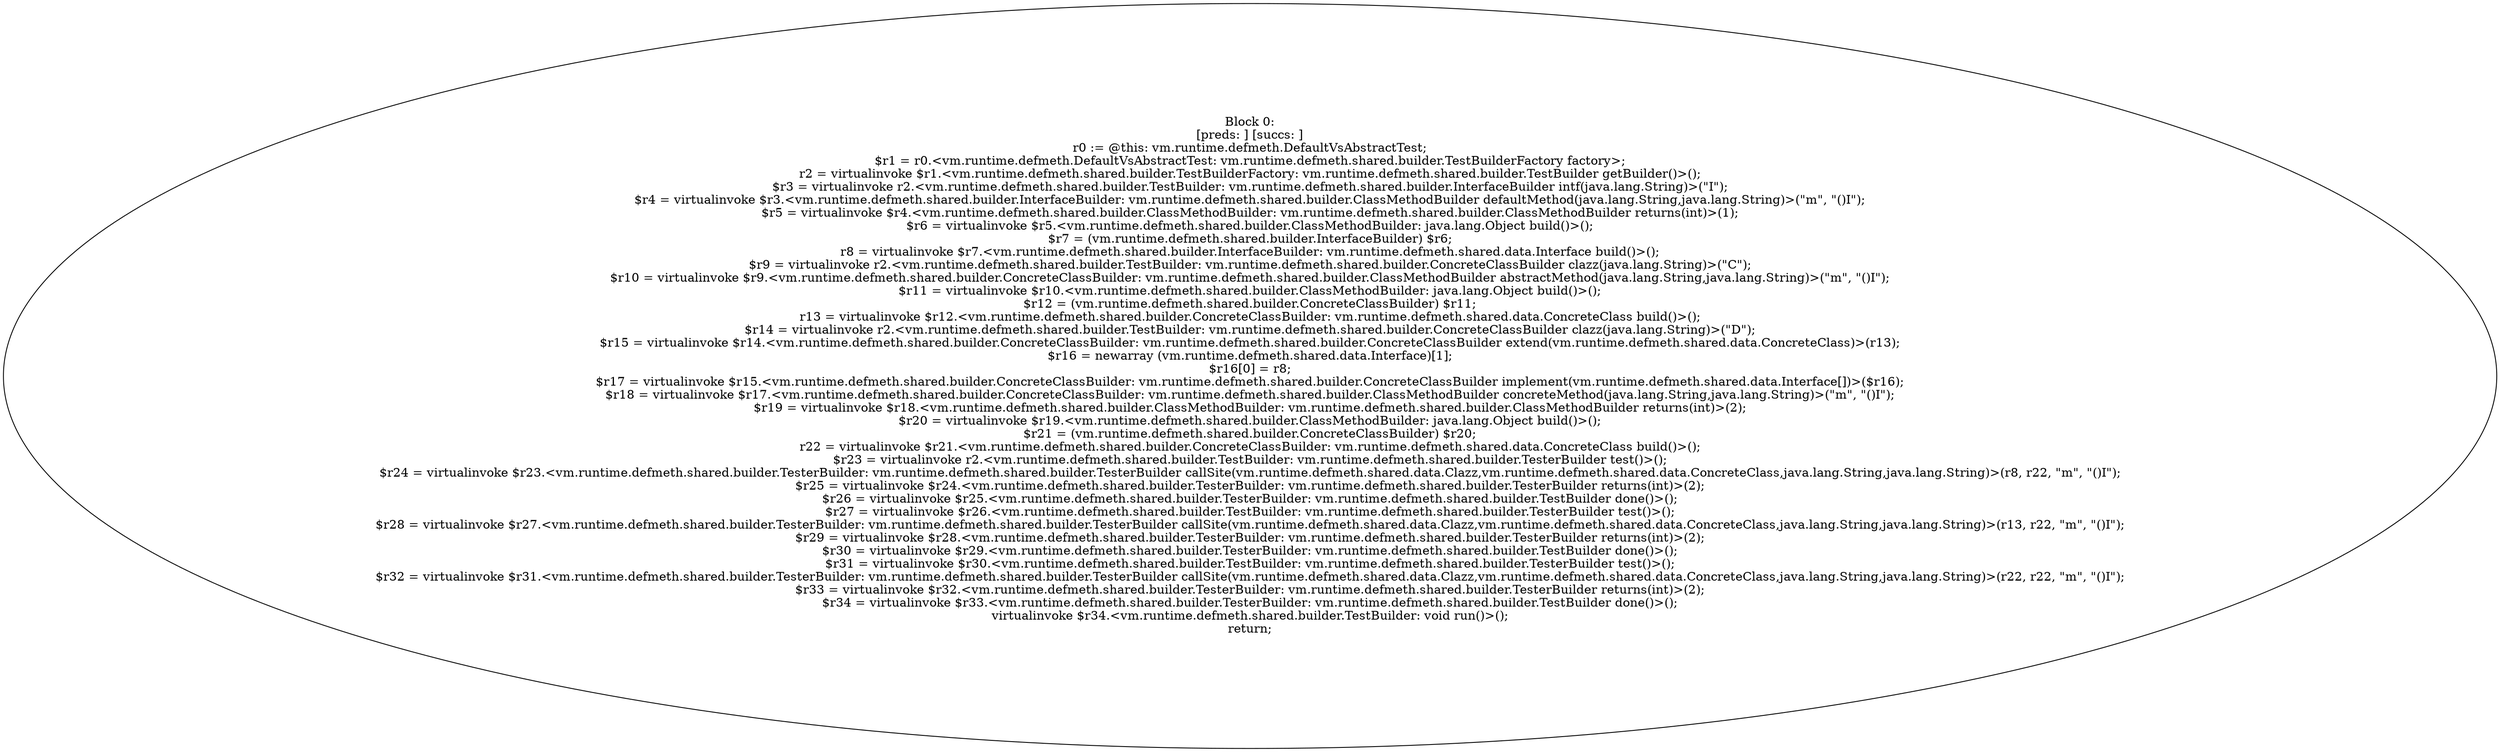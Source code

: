 digraph "unitGraph" {
    "Block 0:
[preds: ] [succs: ]
r0 := @this: vm.runtime.defmeth.DefaultVsAbstractTest;
$r1 = r0.<vm.runtime.defmeth.DefaultVsAbstractTest: vm.runtime.defmeth.shared.builder.TestBuilderFactory factory>;
r2 = virtualinvoke $r1.<vm.runtime.defmeth.shared.builder.TestBuilderFactory: vm.runtime.defmeth.shared.builder.TestBuilder getBuilder()>();
$r3 = virtualinvoke r2.<vm.runtime.defmeth.shared.builder.TestBuilder: vm.runtime.defmeth.shared.builder.InterfaceBuilder intf(java.lang.String)>(\"I\");
$r4 = virtualinvoke $r3.<vm.runtime.defmeth.shared.builder.InterfaceBuilder: vm.runtime.defmeth.shared.builder.ClassMethodBuilder defaultMethod(java.lang.String,java.lang.String)>(\"m\", \"()I\");
$r5 = virtualinvoke $r4.<vm.runtime.defmeth.shared.builder.ClassMethodBuilder: vm.runtime.defmeth.shared.builder.ClassMethodBuilder returns(int)>(1);
$r6 = virtualinvoke $r5.<vm.runtime.defmeth.shared.builder.ClassMethodBuilder: java.lang.Object build()>();
$r7 = (vm.runtime.defmeth.shared.builder.InterfaceBuilder) $r6;
r8 = virtualinvoke $r7.<vm.runtime.defmeth.shared.builder.InterfaceBuilder: vm.runtime.defmeth.shared.data.Interface build()>();
$r9 = virtualinvoke r2.<vm.runtime.defmeth.shared.builder.TestBuilder: vm.runtime.defmeth.shared.builder.ConcreteClassBuilder clazz(java.lang.String)>(\"C\");
$r10 = virtualinvoke $r9.<vm.runtime.defmeth.shared.builder.ConcreteClassBuilder: vm.runtime.defmeth.shared.builder.ClassMethodBuilder abstractMethod(java.lang.String,java.lang.String)>(\"m\", \"()I\");
$r11 = virtualinvoke $r10.<vm.runtime.defmeth.shared.builder.ClassMethodBuilder: java.lang.Object build()>();
$r12 = (vm.runtime.defmeth.shared.builder.ConcreteClassBuilder) $r11;
r13 = virtualinvoke $r12.<vm.runtime.defmeth.shared.builder.ConcreteClassBuilder: vm.runtime.defmeth.shared.data.ConcreteClass build()>();
$r14 = virtualinvoke r2.<vm.runtime.defmeth.shared.builder.TestBuilder: vm.runtime.defmeth.shared.builder.ConcreteClassBuilder clazz(java.lang.String)>(\"D\");
$r15 = virtualinvoke $r14.<vm.runtime.defmeth.shared.builder.ConcreteClassBuilder: vm.runtime.defmeth.shared.builder.ConcreteClassBuilder extend(vm.runtime.defmeth.shared.data.ConcreteClass)>(r13);
$r16 = newarray (vm.runtime.defmeth.shared.data.Interface)[1];
$r16[0] = r8;
$r17 = virtualinvoke $r15.<vm.runtime.defmeth.shared.builder.ConcreteClassBuilder: vm.runtime.defmeth.shared.builder.ConcreteClassBuilder implement(vm.runtime.defmeth.shared.data.Interface[])>($r16);
$r18 = virtualinvoke $r17.<vm.runtime.defmeth.shared.builder.ConcreteClassBuilder: vm.runtime.defmeth.shared.builder.ClassMethodBuilder concreteMethod(java.lang.String,java.lang.String)>(\"m\", \"()I\");
$r19 = virtualinvoke $r18.<vm.runtime.defmeth.shared.builder.ClassMethodBuilder: vm.runtime.defmeth.shared.builder.ClassMethodBuilder returns(int)>(2);
$r20 = virtualinvoke $r19.<vm.runtime.defmeth.shared.builder.ClassMethodBuilder: java.lang.Object build()>();
$r21 = (vm.runtime.defmeth.shared.builder.ConcreteClassBuilder) $r20;
r22 = virtualinvoke $r21.<vm.runtime.defmeth.shared.builder.ConcreteClassBuilder: vm.runtime.defmeth.shared.data.ConcreteClass build()>();
$r23 = virtualinvoke r2.<vm.runtime.defmeth.shared.builder.TestBuilder: vm.runtime.defmeth.shared.builder.TesterBuilder test()>();
$r24 = virtualinvoke $r23.<vm.runtime.defmeth.shared.builder.TesterBuilder: vm.runtime.defmeth.shared.builder.TesterBuilder callSite(vm.runtime.defmeth.shared.data.Clazz,vm.runtime.defmeth.shared.data.ConcreteClass,java.lang.String,java.lang.String)>(r8, r22, \"m\", \"()I\");
$r25 = virtualinvoke $r24.<vm.runtime.defmeth.shared.builder.TesterBuilder: vm.runtime.defmeth.shared.builder.TesterBuilder returns(int)>(2);
$r26 = virtualinvoke $r25.<vm.runtime.defmeth.shared.builder.TesterBuilder: vm.runtime.defmeth.shared.builder.TestBuilder done()>();
$r27 = virtualinvoke $r26.<vm.runtime.defmeth.shared.builder.TestBuilder: vm.runtime.defmeth.shared.builder.TesterBuilder test()>();
$r28 = virtualinvoke $r27.<vm.runtime.defmeth.shared.builder.TesterBuilder: vm.runtime.defmeth.shared.builder.TesterBuilder callSite(vm.runtime.defmeth.shared.data.Clazz,vm.runtime.defmeth.shared.data.ConcreteClass,java.lang.String,java.lang.String)>(r13, r22, \"m\", \"()I\");
$r29 = virtualinvoke $r28.<vm.runtime.defmeth.shared.builder.TesterBuilder: vm.runtime.defmeth.shared.builder.TesterBuilder returns(int)>(2);
$r30 = virtualinvoke $r29.<vm.runtime.defmeth.shared.builder.TesterBuilder: vm.runtime.defmeth.shared.builder.TestBuilder done()>();
$r31 = virtualinvoke $r30.<vm.runtime.defmeth.shared.builder.TestBuilder: vm.runtime.defmeth.shared.builder.TesterBuilder test()>();
$r32 = virtualinvoke $r31.<vm.runtime.defmeth.shared.builder.TesterBuilder: vm.runtime.defmeth.shared.builder.TesterBuilder callSite(vm.runtime.defmeth.shared.data.Clazz,vm.runtime.defmeth.shared.data.ConcreteClass,java.lang.String,java.lang.String)>(r22, r22, \"m\", \"()I\");
$r33 = virtualinvoke $r32.<vm.runtime.defmeth.shared.builder.TesterBuilder: vm.runtime.defmeth.shared.builder.TesterBuilder returns(int)>(2);
$r34 = virtualinvoke $r33.<vm.runtime.defmeth.shared.builder.TesterBuilder: vm.runtime.defmeth.shared.builder.TestBuilder done()>();
virtualinvoke $r34.<vm.runtime.defmeth.shared.builder.TestBuilder: void run()>();
return;
"
}
